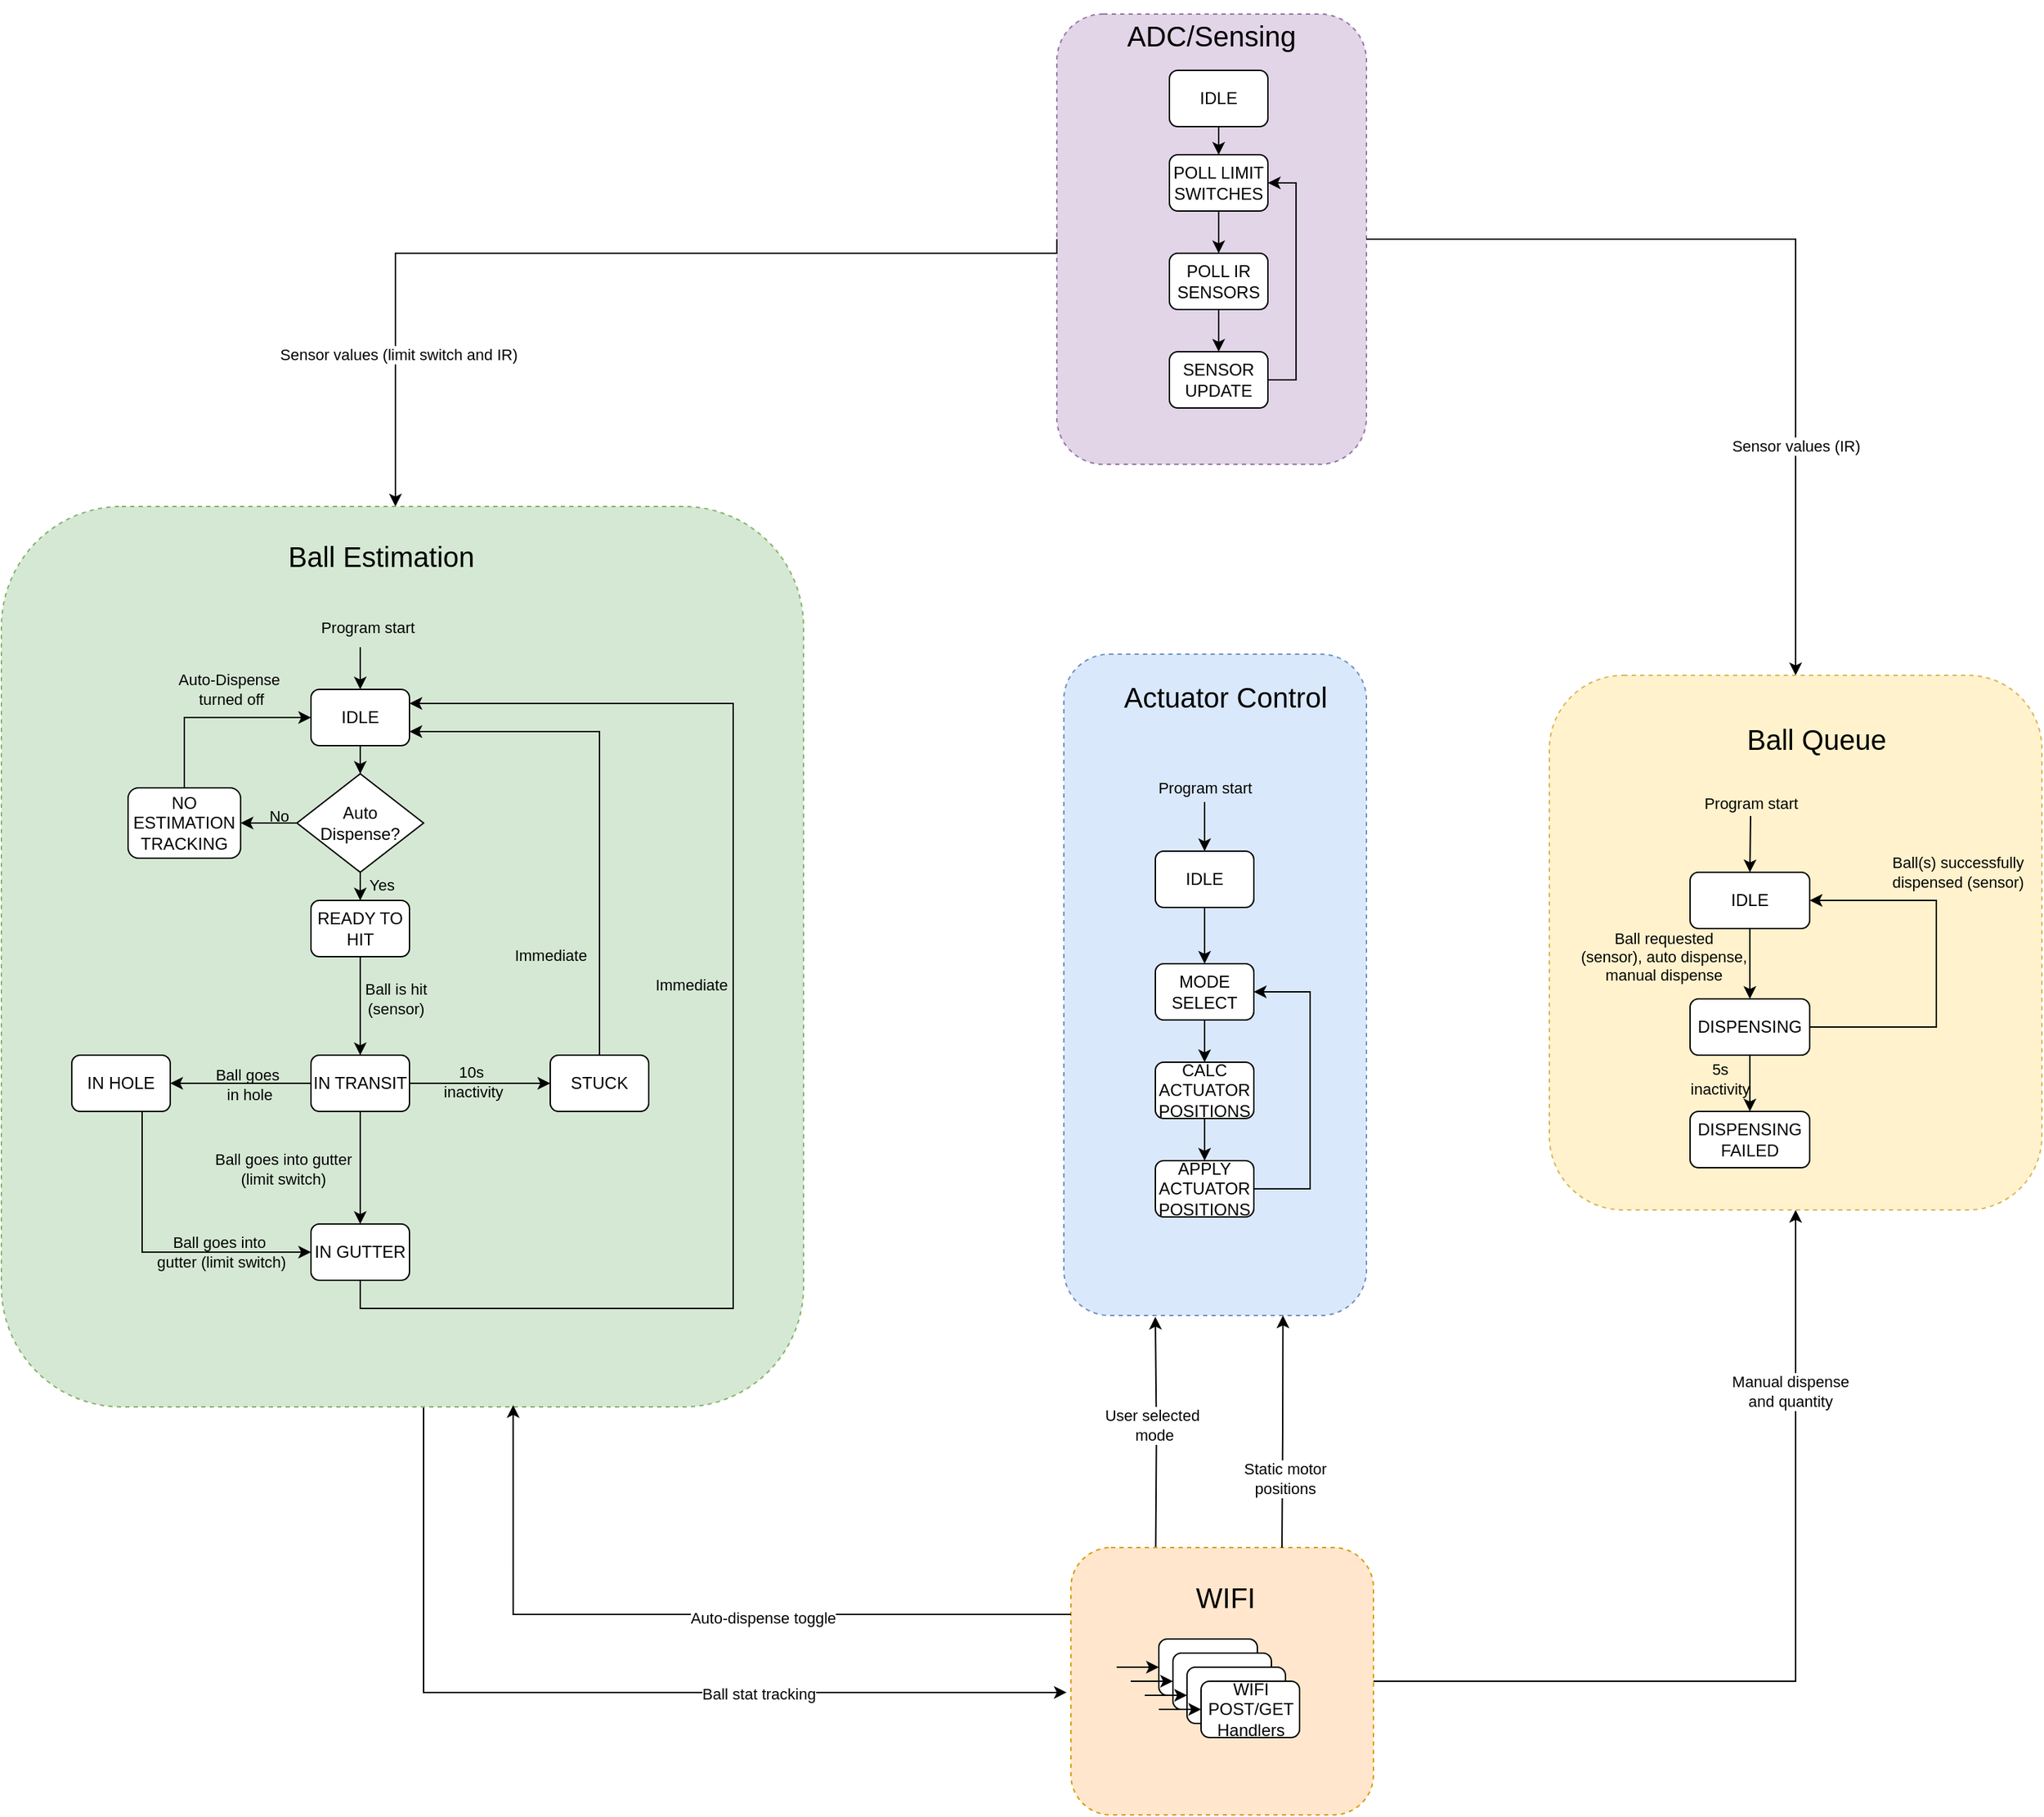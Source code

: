 <mxfile version="24.8.3">
  <diagram name="Page-1" id="zExhag9UgMzSdzWPCm1d">
    <mxGraphModel dx="844" dy="462" grid="1" gridSize="10" guides="0" tooltips="1" connect="1" arrows="1" fold="1" page="1" pageScale="1" pageWidth="2000" pageHeight="2000" math="0" shadow="0">
      <root>
        <mxCell id="0" />
        <mxCell id="1" parent="0" />
        <mxCell id="xGdZIKILuJkKEd5dnqQw-100" style="edgeStyle=orthogonalEdgeStyle;rounded=0;orthogonalLoop=1;jettySize=auto;html=1;entryX=0.522;entryY=1.002;entryDx=0;entryDy=0;entryPerimeter=0;" parent="1" edge="1">
          <mxGeometry relative="1" as="geometry">
            <mxPoint x="1110.27" y="1280" as="sourcePoint" />
            <mxPoint x="1110" y="1115.94" as="targetPoint" />
          </mxGeometry>
        </mxCell>
        <mxCell id="xGdZIKILuJkKEd5dnqQw-105" value="User selected&amp;nbsp;&lt;div&gt;mode&lt;/div&gt;" style="edgeLabel;html=1;align=center;verticalAlign=middle;resizable=0;points=[];" parent="xGdZIKILuJkKEd5dnqQw-100" vertex="1" connectable="0">
          <mxGeometry x="0.065" y="2" relative="1" as="geometry">
            <mxPoint as="offset" />
          </mxGeometry>
        </mxCell>
        <mxCell id="xGdZIKILuJkKEd5dnqQw-101" value="" style="group" parent="1" vertex="1" connectable="0">
          <mxGeometry x="1050" y="1280" width="215" height="190" as="geometry" />
        </mxCell>
        <mxCell id="xGdZIKILuJkKEd5dnqQw-87" value="" style="rounded=1;whiteSpace=wrap;html=1;dashed=1;arcSize=15;fillColor=#ffe6cc;strokeColor=#d79b00;" parent="xGdZIKILuJkKEd5dnqQw-101" vertex="1">
          <mxGeometry width="215" height="190" as="geometry" />
        </mxCell>
        <mxCell id="xGdZIKILuJkKEd5dnqQw-75" value="" style="rounded=1;whiteSpace=wrap;html=1;" parent="xGdZIKILuJkKEd5dnqQw-101" vertex="1">
          <mxGeometry x="62.5" y="65" width="70" height="40" as="geometry" />
        </mxCell>
        <mxCell id="xGdZIKILuJkKEd5dnqQw-84" value="" style="rounded=1;whiteSpace=wrap;html=1;" parent="xGdZIKILuJkKEd5dnqQw-101" vertex="1">
          <mxGeometry x="72.5" y="75" width="70" height="40" as="geometry" />
        </mxCell>
        <mxCell id="xGdZIKILuJkKEd5dnqQw-85" value="" style="rounded=1;whiteSpace=wrap;html=1;" parent="xGdZIKILuJkKEd5dnqQw-101" vertex="1">
          <mxGeometry x="82.5" y="85" width="70" height="40" as="geometry" />
        </mxCell>
        <mxCell id="xGdZIKILuJkKEd5dnqQw-86" value="WIFI POST/GET Handlers" style="rounded=1;whiteSpace=wrap;html=1;" parent="xGdZIKILuJkKEd5dnqQw-101" vertex="1">
          <mxGeometry x="92.5" y="95" width="70" height="40" as="geometry" />
        </mxCell>
        <mxCell id="xGdZIKILuJkKEd5dnqQw-88" value="" style="endArrow=classic;html=1;rounded=0;" parent="xGdZIKILuJkKEd5dnqQw-101" edge="1">
          <mxGeometry width="50" height="50" relative="1" as="geometry">
            <mxPoint x="32.5" y="85" as="sourcePoint" />
            <mxPoint x="62.5" y="85" as="targetPoint" />
          </mxGeometry>
        </mxCell>
        <mxCell id="xGdZIKILuJkKEd5dnqQw-89" value="" style="endArrow=classic;html=1;rounded=0;" parent="xGdZIKILuJkKEd5dnqQw-101" edge="1">
          <mxGeometry width="50" height="50" relative="1" as="geometry">
            <mxPoint x="42.5" y="95" as="sourcePoint" />
            <mxPoint x="72.5" y="95" as="targetPoint" />
          </mxGeometry>
        </mxCell>
        <mxCell id="xGdZIKILuJkKEd5dnqQw-90" value="" style="endArrow=classic;html=1;rounded=0;" parent="xGdZIKILuJkKEd5dnqQw-101" edge="1">
          <mxGeometry width="50" height="50" relative="1" as="geometry">
            <mxPoint x="52.5" y="105" as="sourcePoint" />
            <mxPoint x="82.5" y="105" as="targetPoint" />
          </mxGeometry>
        </mxCell>
        <mxCell id="xGdZIKILuJkKEd5dnqQw-91" value="" style="endArrow=classic;html=1;rounded=0;" parent="xGdZIKILuJkKEd5dnqQw-101" edge="1">
          <mxGeometry width="50" height="50" relative="1" as="geometry">
            <mxPoint x="62.5" y="115" as="sourcePoint" />
            <mxPoint x="92.5" y="115" as="targetPoint" />
          </mxGeometry>
        </mxCell>
        <mxCell id="xGdZIKILuJkKEd5dnqQw-96" value="&lt;span style=&quot;font-size: 20px;&quot;&gt;WIFI&lt;/span&gt;" style="text;html=1;align=center;verticalAlign=middle;whiteSpace=wrap;rounded=0;" parent="xGdZIKILuJkKEd5dnqQw-101" vertex="1">
          <mxGeometry x="30" y="20" width="160" height="30" as="geometry" />
        </mxCell>
        <mxCell id="xGdZIKILuJkKEd5dnqQw-102" value="" style="group" parent="1" vertex="1" connectable="0">
          <mxGeometry x="1045" y="645" width="215" height="470" as="geometry" />
        </mxCell>
        <mxCell id="xGdZIKILuJkKEd5dnqQw-69" value="" style="rounded=1;whiteSpace=wrap;html=1;dashed=1;arcSize=15;fillColor=#dae8fc;strokeColor=#6c8ebf;" parent="xGdZIKILuJkKEd5dnqQw-102" vertex="1">
          <mxGeometry width="215" height="470" as="geometry" />
        </mxCell>
        <mxCell id="xGdZIKILuJkKEd5dnqQw-47" style="edgeStyle=orthogonalEdgeStyle;rounded=0;orthogonalLoop=1;jettySize=auto;html=1;entryX=0.5;entryY=0;entryDx=0;entryDy=0;" parent="xGdZIKILuJkKEd5dnqQw-102" source="xGdZIKILuJkKEd5dnqQw-41" target="xGdZIKILuJkKEd5dnqQw-42" edge="1">
          <mxGeometry relative="1" as="geometry" />
        </mxCell>
        <mxCell id="xGdZIKILuJkKEd5dnqQw-41" value="IDLE" style="rounded=1;whiteSpace=wrap;html=1;" parent="xGdZIKILuJkKEd5dnqQw-102" vertex="1">
          <mxGeometry x="65" y="140" width="70" height="40" as="geometry" />
        </mxCell>
        <mxCell id="xGdZIKILuJkKEd5dnqQw-49" style="edgeStyle=orthogonalEdgeStyle;rounded=0;orthogonalLoop=1;jettySize=auto;html=1;entryX=0.5;entryY=0;entryDx=0;entryDy=0;" parent="xGdZIKILuJkKEd5dnqQw-102" source="xGdZIKILuJkKEd5dnqQw-42" target="xGdZIKILuJkKEd5dnqQw-43" edge="1">
          <mxGeometry relative="1" as="geometry" />
        </mxCell>
        <mxCell id="xGdZIKILuJkKEd5dnqQw-42" value="MODE SELECT" style="rounded=1;whiteSpace=wrap;html=1;" parent="xGdZIKILuJkKEd5dnqQw-102" vertex="1">
          <mxGeometry x="65" y="220" width="70" height="40" as="geometry" />
        </mxCell>
        <mxCell id="xGdZIKILuJkKEd5dnqQw-50" style="edgeStyle=orthogonalEdgeStyle;rounded=0;orthogonalLoop=1;jettySize=auto;html=1;entryX=0.5;entryY=0;entryDx=0;entryDy=0;" parent="xGdZIKILuJkKEd5dnqQw-102" source="xGdZIKILuJkKEd5dnqQw-43" target="xGdZIKILuJkKEd5dnqQw-44" edge="1">
          <mxGeometry relative="1" as="geometry" />
        </mxCell>
        <mxCell id="xGdZIKILuJkKEd5dnqQw-43" value="CALC ACTUATOR POSITIONS" style="rounded=1;whiteSpace=wrap;html=1;" parent="xGdZIKILuJkKEd5dnqQw-102" vertex="1">
          <mxGeometry x="65" y="290" width="70" height="40" as="geometry" />
        </mxCell>
        <mxCell id="xGdZIKILuJkKEd5dnqQw-51" style="edgeStyle=orthogonalEdgeStyle;rounded=0;orthogonalLoop=1;jettySize=auto;html=1;entryX=1;entryY=0.5;entryDx=0;entryDy=0;" parent="xGdZIKILuJkKEd5dnqQw-102" source="xGdZIKILuJkKEd5dnqQw-44" target="xGdZIKILuJkKEd5dnqQw-42" edge="1">
          <mxGeometry relative="1" as="geometry">
            <Array as="points">
              <mxPoint x="175" y="380" />
              <mxPoint x="175" y="240" />
            </Array>
          </mxGeometry>
        </mxCell>
        <mxCell id="xGdZIKILuJkKEd5dnqQw-44" value="APPLY ACTUATOR POSITIONS" style="rounded=1;whiteSpace=wrap;html=1;" parent="xGdZIKILuJkKEd5dnqQw-102" vertex="1">
          <mxGeometry x="65" y="360" width="70" height="40" as="geometry" />
        </mxCell>
        <mxCell id="xGdZIKILuJkKEd5dnqQw-45" value="" style="endArrow=classic;html=1;rounded=0;entryX=0.5;entryY=0;entryDx=0;entryDy=0;" parent="xGdZIKILuJkKEd5dnqQw-102" target="xGdZIKILuJkKEd5dnqQw-41" edge="1">
          <mxGeometry width="50" height="50" relative="1" as="geometry">
            <mxPoint x="100" y="105" as="sourcePoint" />
            <mxPoint x="99.68" y="140" as="targetPoint" />
          </mxGeometry>
        </mxCell>
        <mxCell id="xGdZIKILuJkKEd5dnqQw-46" value="&lt;font style=&quot;font-size: 11px;&quot;&gt;Program start&lt;/font&gt;" style="edgeLabel;html=1;align=center;verticalAlign=middle;resizable=0;points=[];labelBackgroundColor=none;" parent="xGdZIKILuJkKEd5dnqQw-45" vertex="1" connectable="0">
          <mxGeometry x="-0.024" relative="1" as="geometry">
            <mxPoint y="-27" as="offset" />
          </mxGeometry>
        </mxCell>
        <mxCell id="xGdZIKILuJkKEd5dnqQw-94" value="&lt;font style=&quot;font-size: 20px;&quot;&gt;Actuator Control&lt;/font&gt;&lt;span style=&quot;color: rgba(0, 0, 0, 0); font-family: monospace; font-size: 0px; text-align: start; text-wrap: nowrap;&quot;&gt;%3CmxGraphModel%3E%3Croot%3E%3CmxCell%20id%3D%220%22%2F%3E%3CmxCell%20id%3D%221%22%20parent%3D%220%22%2F%3E%3CmxCell%20id%3D%222%22%20value%3D%22%26lt%3Bfont%20style%3D%26quot%3Bfont-size%3A%2020px%3B%26quot%3B%26gt%3BBall%20Estimation%26lt%3B%2Ffont%26gt%3B%22%20style%3D%22text%3Bhtml%3D1%3Balign%3Dcenter%3BverticalAlign%3Dmiddle%3BwhiteSpace%3Dwrap%3Brounded%3D0%3B%22%20vertex%3D%221%22%20parent%3D%221%22%3E%3CmxGeometry%20x%3D%22440%22%20y%3D%22470%22%20width%3D%22160%22%20height%3D%2230%22%20as%3D%22geometry%22%2F%3E%3C%2FmxCell%3E%3C%2Froot%3E%3C%2FmxGraphModel%3E&lt;/span&gt;" style="text;html=1;align=center;verticalAlign=middle;whiteSpace=wrap;rounded=0;" parent="xGdZIKILuJkKEd5dnqQw-102" vertex="1">
          <mxGeometry x="35" y="15" width="160" height="30" as="geometry" />
        </mxCell>
        <mxCell id="xGdZIKILuJkKEd5dnqQw-106" style="edgeStyle=orthogonalEdgeStyle;rounded=0;orthogonalLoop=1;jettySize=auto;html=1;exitX=0.75;exitY=0;exitDx=0;exitDy=0;entryX=0.65;entryY=1;entryDx=0;entryDy=0;entryPerimeter=0;" parent="1" edge="1">
          <mxGeometry relative="1" as="geometry">
            <mxPoint x="1200" y="1280" as="sourcePoint" />
            <mxPoint x="1200.7" y="1115" as="targetPoint" />
          </mxGeometry>
        </mxCell>
        <mxCell id="xGdZIKILuJkKEd5dnqQw-108" value="Static motor&lt;div&gt;positions&lt;/div&gt;" style="edgeLabel;html=1;align=center;verticalAlign=middle;resizable=0;points=[];" parent="xGdZIKILuJkKEd5dnqQw-106" vertex="1" connectable="0">
          <mxGeometry x="-0.403" y="-1" relative="1" as="geometry">
            <mxPoint as="offset" />
          </mxGeometry>
        </mxCell>
        <mxCell id="xGdZIKILuJkKEd5dnqQw-111" style="edgeStyle=orthogonalEdgeStyle;rounded=0;orthogonalLoop=1;jettySize=auto;html=1;entryX=-0.014;entryY=0.542;entryDx=0;entryDy=0;entryPerimeter=0;" parent="1" source="xGdZIKILuJkKEd5dnqQw-68" target="xGdZIKILuJkKEd5dnqQw-87" edge="1">
          <mxGeometry relative="1" as="geometry">
            <Array as="points">
              <mxPoint x="590" y="1383" />
            </Array>
          </mxGeometry>
        </mxCell>
        <mxCell id="xGdZIKILuJkKEd5dnqQw-113" value="&lt;div&gt;Ball stat tracking&lt;/div&gt;" style="edgeLabel;html=1;align=center;verticalAlign=middle;resizable=0;points=[];" parent="xGdZIKILuJkKEd5dnqQw-111" vertex="1" connectable="0">
          <mxGeometry x="0.337" y="-1" relative="1" as="geometry">
            <mxPoint as="offset" />
          </mxGeometry>
        </mxCell>
        <mxCell id="xGdZIKILuJkKEd5dnqQw-136" value="" style="group" parent="1" vertex="1" connectable="0">
          <mxGeometry x="1040" y="180" width="220" height="360" as="geometry" />
        </mxCell>
        <mxCell id="xGdZIKILuJkKEd5dnqQw-117" value="" style="rounded=1;whiteSpace=wrap;html=1;dashed=1;arcSize=15;container=0;fillColor=#e1d5e7;strokeColor=#9673a6;" parent="xGdZIKILuJkKEd5dnqQw-136" vertex="1">
          <mxGeometry y="10" width="220" height="320" as="geometry" />
        </mxCell>
        <mxCell id="xGdZIKILuJkKEd5dnqQw-131" style="edgeStyle=orthogonalEdgeStyle;rounded=0;orthogonalLoop=1;jettySize=auto;html=1;entryX=0.5;entryY=0;entryDx=0;entryDy=0;" parent="xGdZIKILuJkKEd5dnqQw-136" source="xGdZIKILuJkKEd5dnqQw-121" target="xGdZIKILuJkKEd5dnqQw-127" edge="1">
          <mxGeometry relative="1" as="geometry" />
        </mxCell>
        <mxCell id="xGdZIKILuJkKEd5dnqQw-121" value="IDLE" style="rounded=1;whiteSpace=wrap;html=1;container=0;" parent="xGdZIKILuJkKEd5dnqQw-136" vertex="1">
          <mxGeometry x="80" y="50" width="70" height="40" as="geometry" />
        </mxCell>
        <mxCell id="xGdZIKILuJkKEd5dnqQw-126" value="&lt;span style=&quot;font-size: 20px;&quot;&gt;ADC/Sensing&lt;/span&gt;" style="text;html=1;align=center;verticalAlign=middle;whiteSpace=wrap;rounded=0;movable=1;resizable=1;rotatable=1;deletable=1;editable=1;locked=0;connectable=1;" parent="xGdZIKILuJkKEd5dnqQw-136" vertex="1">
          <mxGeometry x="30" y="10" width="160" height="30" as="geometry" />
        </mxCell>
        <mxCell id="xGdZIKILuJkKEd5dnqQw-132" style="edgeStyle=orthogonalEdgeStyle;rounded=0;orthogonalLoop=1;jettySize=auto;html=1;entryX=0.5;entryY=0;entryDx=0;entryDy=0;" parent="xGdZIKILuJkKEd5dnqQw-136" source="xGdZIKILuJkKEd5dnqQw-127" target="xGdZIKILuJkKEd5dnqQw-128" edge="1">
          <mxGeometry relative="1" as="geometry" />
        </mxCell>
        <mxCell id="xGdZIKILuJkKEd5dnqQw-127" value="POLL LIMIT SWITCHES" style="rounded=1;whiteSpace=wrap;html=1;container=0;" parent="xGdZIKILuJkKEd5dnqQw-136" vertex="1">
          <mxGeometry x="80" y="110" width="70" height="40" as="geometry" />
        </mxCell>
        <mxCell id="7dqLWdMg0Vn3IMF8A-mX-4" style="edgeStyle=orthogonalEdgeStyle;rounded=0;orthogonalLoop=1;jettySize=auto;html=1;entryX=0.5;entryY=0;entryDx=0;entryDy=0;" edge="1" parent="xGdZIKILuJkKEd5dnqQw-136" source="xGdZIKILuJkKEd5dnqQw-128" target="xGdZIKILuJkKEd5dnqQw-130">
          <mxGeometry relative="1" as="geometry" />
        </mxCell>
        <mxCell id="xGdZIKILuJkKEd5dnqQw-128" value="POLL IR SENSORS" style="rounded=1;whiteSpace=wrap;html=1;container=0;" parent="xGdZIKILuJkKEd5dnqQw-136" vertex="1">
          <mxGeometry x="80" y="180" width="70" height="40" as="geometry" />
        </mxCell>
        <mxCell id="xGdZIKILuJkKEd5dnqQw-135" style="edgeStyle=orthogonalEdgeStyle;rounded=0;orthogonalLoop=1;jettySize=auto;html=1;entryX=1;entryY=0.5;entryDx=0;entryDy=0;" parent="xGdZIKILuJkKEd5dnqQw-136" source="xGdZIKILuJkKEd5dnqQw-130" target="xGdZIKILuJkKEd5dnqQw-127" edge="1">
          <mxGeometry relative="1" as="geometry">
            <Array as="points">
              <mxPoint x="170" y="270" />
              <mxPoint x="170" y="130" />
            </Array>
          </mxGeometry>
        </mxCell>
        <mxCell id="xGdZIKILuJkKEd5dnqQw-130" value="SENSOR UPDATE" style="rounded=1;whiteSpace=wrap;html=1;container=0;" parent="xGdZIKILuJkKEd5dnqQw-136" vertex="1">
          <mxGeometry x="80" y="250" width="70" height="40" as="geometry" />
        </mxCell>
        <mxCell id="xGdZIKILuJkKEd5dnqQw-137" style="edgeStyle=orthogonalEdgeStyle;rounded=0;orthogonalLoop=1;jettySize=auto;html=1;entryX=0.474;entryY=0;entryDx=0;entryDy=0;entryPerimeter=0;exitX=0;exitY=0.5;exitDx=0;exitDy=0;" parent="1" source="xGdZIKILuJkKEd5dnqQw-117" edge="1">
          <mxGeometry relative="1" as="geometry">
            <mxPoint x="1049.82" y="260.048" as="sourcePoint" />
            <mxPoint x="570.0" y="540" as="targetPoint" />
            <Array as="points">
              <mxPoint x="570" y="360" />
            </Array>
          </mxGeometry>
        </mxCell>
        <mxCell id="xGdZIKILuJkKEd5dnqQw-139" value="Sensor values (limit switch and IR)" style="edgeLabel;html=1;align=center;verticalAlign=middle;resizable=0;points=[];" parent="xGdZIKILuJkKEd5dnqQw-137" vertex="1" connectable="0">
          <mxGeometry x="0.671" y="2" relative="1" as="geometry">
            <mxPoint as="offset" />
          </mxGeometry>
        </mxCell>
        <mxCell id="xGdZIKILuJkKEd5dnqQw-138" style="edgeStyle=orthogonalEdgeStyle;rounded=0;orthogonalLoop=1;jettySize=auto;html=1;entryX=0.5;entryY=0;entryDx=0;entryDy=0;" parent="1" source="xGdZIKILuJkKEd5dnqQw-117" target="xGdZIKILuJkKEd5dnqQw-72" edge="1">
          <mxGeometry relative="1" as="geometry" />
        </mxCell>
        <mxCell id="xGdZIKILuJkKEd5dnqQw-140" value="Sensor values (IR)" style="edgeLabel;html=1;align=center;verticalAlign=middle;resizable=0;points=[];" parent="xGdZIKILuJkKEd5dnqQw-138" vertex="1" connectable="0">
          <mxGeometry x="0.469" relative="1" as="geometry">
            <mxPoint as="offset" />
          </mxGeometry>
        </mxCell>
        <mxCell id="xGdZIKILuJkKEd5dnqQw-68" value="" style="rounded=1;whiteSpace=wrap;html=1;dashed=1;arcSize=15;fillColor=#d5e8d4;strokeColor=#82b366;" parent="1" vertex="1">
          <mxGeometry x="290" y="540" width="570" height="640" as="geometry" />
        </mxCell>
        <mxCell id="LZ_-rn55MK_8iZjOX5Du-5" value="" style="edgeStyle=orthogonalEdgeStyle;rounded=0;orthogonalLoop=1;jettySize=auto;html=1;" parent="1" source="xGdZIKILuJkKEd5dnqQw-1" target="LZ_-rn55MK_8iZjOX5Du-4" edge="1">
          <mxGeometry relative="1" as="geometry" />
        </mxCell>
        <mxCell id="xGdZIKILuJkKEd5dnqQw-1" value="IDLE" style="rounded=1;whiteSpace=wrap;html=1;" parent="1" vertex="1">
          <mxGeometry x="510" y="670" width="70" height="40" as="geometry" />
        </mxCell>
        <mxCell id="xGdZIKILuJkKEd5dnqQw-11" style="edgeStyle=orthogonalEdgeStyle;rounded=0;orthogonalLoop=1;jettySize=auto;html=1;entryX=0.5;entryY=0;entryDx=0;entryDy=0;" parent="1" source="xGdZIKILuJkKEd5dnqQw-3" target="xGdZIKILuJkKEd5dnqQw-4" edge="1">
          <mxGeometry relative="1" as="geometry" />
        </mxCell>
        <mxCell id="xGdZIKILuJkKEd5dnqQw-27" value="Ball is hit&lt;div&gt;(sensor)&lt;/div&gt;" style="edgeLabel;html=1;align=center;verticalAlign=middle;resizable=0;points=[];labelBackgroundColor=none;" parent="xGdZIKILuJkKEd5dnqQw-11" vertex="1" connectable="0">
          <mxGeometry x="-0.279" y="2" relative="1" as="geometry">
            <mxPoint x="23" y="5" as="offset" />
          </mxGeometry>
        </mxCell>
        <mxCell id="xGdZIKILuJkKEd5dnqQw-3" value="READY TO HIT" style="rounded=1;whiteSpace=wrap;html=1;" parent="1" vertex="1">
          <mxGeometry x="510" y="820" width="70" height="40" as="geometry" />
        </mxCell>
        <mxCell id="xGdZIKILuJkKEd5dnqQw-12" style="edgeStyle=orthogonalEdgeStyle;rounded=0;orthogonalLoop=1;jettySize=auto;html=1;entryX=1;entryY=0.5;entryDx=0;entryDy=0;" parent="1" source="xGdZIKILuJkKEd5dnqQw-4" target="xGdZIKILuJkKEd5dnqQw-7" edge="1">
          <mxGeometry relative="1" as="geometry" />
        </mxCell>
        <mxCell id="xGdZIKILuJkKEd5dnqQw-28" value="Ball goes&amp;nbsp;&lt;div&gt;in hole&lt;/div&gt;" style="edgeLabel;html=1;align=center;verticalAlign=middle;resizable=0;points=[];labelBackgroundColor=none;" parent="xGdZIKILuJkKEd5dnqQw-12" vertex="1" connectable="0">
          <mxGeometry x="-0.115" y="1" relative="1" as="geometry">
            <mxPoint as="offset" />
          </mxGeometry>
        </mxCell>
        <mxCell id="xGdZIKILuJkKEd5dnqQw-15" style="edgeStyle=orthogonalEdgeStyle;rounded=0;orthogonalLoop=1;jettySize=auto;html=1;entryX=0;entryY=0.5;entryDx=0;entryDy=0;exitX=1;exitY=0.5;exitDx=0;exitDy=0;" parent="1" source="xGdZIKILuJkKEd5dnqQw-4" target="xGdZIKILuJkKEd5dnqQw-8" edge="1">
          <mxGeometry relative="1" as="geometry">
            <mxPoint x="540" y="1020" as="targetPoint" />
            <Array as="points">
              <mxPoint x="610" y="950" />
              <mxPoint x="610" y="950" />
            </Array>
          </mxGeometry>
        </mxCell>
        <mxCell id="xGdZIKILuJkKEd5dnqQw-31" value="10s&amp;nbsp;&lt;div&gt;inactivity&lt;/div&gt;" style="edgeLabel;html=1;align=center;verticalAlign=middle;resizable=0;points=[];labelBackgroundColor=none;" parent="xGdZIKILuJkKEd5dnqQw-15" vertex="1" connectable="0">
          <mxGeometry x="-0.112" y="1" relative="1" as="geometry">
            <mxPoint as="offset" />
          </mxGeometry>
        </mxCell>
        <mxCell id="xGdZIKILuJkKEd5dnqQw-16" style="edgeStyle=orthogonalEdgeStyle;rounded=0;orthogonalLoop=1;jettySize=auto;html=1;entryX=0.5;entryY=0;entryDx=0;entryDy=0;" parent="1" source="xGdZIKILuJkKEd5dnqQw-4" target="xGdZIKILuJkKEd5dnqQw-5" edge="1">
          <mxGeometry relative="1" as="geometry" />
        </mxCell>
        <mxCell id="xGdZIKILuJkKEd5dnqQw-32" value="Ball goes into gutter&lt;div&gt;(limit switch)&lt;/div&gt;" style="edgeLabel;html=1;align=center;verticalAlign=middle;resizable=0;points=[];labelBackgroundColor=none;" parent="xGdZIKILuJkKEd5dnqQw-16" vertex="1" connectable="0">
          <mxGeometry x="-0.217" relative="1" as="geometry">
            <mxPoint x="-55" y="9" as="offset" />
          </mxGeometry>
        </mxCell>
        <mxCell id="xGdZIKILuJkKEd5dnqQw-4" value="IN TRANSIT" style="rounded=1;whiteSpace=wrap;html=1;" parent="1" vertex="1">
          <mxGeometry x="510" y="930" width="70" height="40" as="geometry" />
        </mxCell>
        <mxCell id="xGdZIKILuJkKEd5dnqQw-22" style="edgeStyle=orthogonalEdgeStyle;rounded=0;orthogonalLoop=1;jettySize=auto;html=1;entryX=1;entryY=0.25;entryDx=0;entryDy=0;" parent="1" source="xGdZIKILuJkKEd5dnqQw-5" target="xGdZIKILuJkKEd5dnqQw-1" edge="1">
          <mxGeometry relative="1" as="geometry">
            <Array as="points">
              <mxPoint x="545" y="1110" />
              <mxPoint x="810" y="1110" />
              <mxPoint x="810" y="680" />
            </Array>
            <mxPoint x="580" y="830" as="targetPoint" />
          </mxGeometry>
        </mxCell>
        <mxCell id="xGdZIKILuJkKEd5dnqQw-39" value="Immediate" style="edgeLabel;html=1;align=center;verticalAlign=middle;resizable=0;points=[];labelBackgroundColor=none;" parent="xGdZIKILuJkKEd5dnqQw-22" vertex="1" connectable="0">
          <mxGeometry x="0.072" relative="1" as="geometry">
            <mxPoint x="-30" y="-9" as="offset" />
          </mxGeometry>
        </mxCell>
        <mxCell id="xGdZIKILuJkKEd5dnqQw-5" value="IN GUTTER" style="rounded=1;whiteSpace=wrap;html=1;" parent="1" vertex="1">
          <mxGeometry x="510" y="1050" width="70" height="40" as="geometry" />
        </mxCell>
        <mxCell id="xGdZIKILuJkKEd5dnqQw-17" style="edgeStyle=orthogonalEdgeStyle;rounded=0;orthogonalLoop=1;jettySize=auto;html=1;entryX=0;entryY=0.5;entryDx=0;entryDy=0;exitX=0.5;exitY=1;exitDx=0;exitDy=0;" parent="1" source="xGdZIKILuJkKEd5dnqQw-7" target="xGdZIKILuJkKEd5dnqQw-5" edge="1">
          <mxGeometry relative="1" as="geometry">
            <Array as="points">
              <mxPoint x="390" y="970" />
              <mxPoint x="390" y="1070" />
            </Array>
          </mxGeometry>
        </mxCell>
        <mxCell id="xGdZIKILuJkKEd5dnqQw-33" value="Ball goes into&amp;nbsp;&lt;div&gt;gutter (limit switch)&lt;/div&gt;" style="edgeLabel;html=1;align=center;verticalAlign=middle;resizable=0;points=[];labelBackgroundColor=none;" parent="xGdZIKILuJkKEd5dnqQw-17" vertex="1" connectable="0">
          <mxGeometry x="0.454" relative="1" as="geometry">
            <mxPoint as="offset" />
          </mxGeometry>
        </mxCell>
        <mxCell id="xGdZIKILuJkKEd5dnqQw-7" value="IN HOLE" style="rounded=1;whiteSpace=wrap;html=1;" parent="1" vertex="1">
          <mxGeometry x="340" y="930" width="70" height="40" as="geometry" />
        </mxCell>
        <mxCell id="LZ_-rn55MK_8iZjOX5Du-2" style="edgeStyle=orthogonalEdgeStyle;rounded=0;orthogonalLoop=1;jettySize=auto;html=1;exitX=0.5;exitY=0;exitDx=0;exitDy=0;entryX=1;entryY=0.75;entryDx=0;entryDy=0;" parent="1" source="xGdZIKILuJkKEd5dnqQw-8" target="xGdZIKILuJkKEd5dnqQw-1" edge="1">
          <mxGeometry relative="1" as="geometry" />
        </mxCell>
        <mxCell id="LZ_-rn55MK_8iZjOX5Du-3" value="Immediate" style="edgeLabel;html=1;align=center;verticalAlign=middle;resizable=0;points=[];labelBackgroundColor=none;" parent="LZ_-rn55MK_8iZjOX5Du-2" vertex="1" connectable="0">
          <mxGeometry x="-0.608" relative="1" as="geometry">
            <mxPoint x="-35" as="offset" />
          </mxGeometry>
        </mxCell>
        <mxCell id="xGdZIKILuJkKEd5dnqQw-8" value="STUCK" style="rounded=1;whiteSpace=wrap;html=1;" parent="1" vertex="1">
          <mxGeometry x="680" y="930" width="70" height="40" as="geometry" />
        </mxCell>
        <mxCell id="xGdZIKILuJkKEd5dnqQw-24" value="" style="endArrow=classic;html=1;rounded=0;entryX=0.5;entryY=0;entryDx=0;entryDy=0;" parent="1" target="xGdZIKILuJkKEd5dnqQw-1" edge="1">
          <mxGeometry width="50" height="50" relative="1" as="geometry">
            <mxPoint x="545" y="640" as="sourcePoint" />
            <mxPoint x="620" y="610" as="targetPoint" />
          </mxGeometry>
        </mxCell>
        <mxCell id="xGdZIKILuJkKEd5dnqQw-25" value="&lt;font style=&quot;font-size: 11px;&quot;&gt;Program start&lt;/font&gt;" style="edgeLabel;html=1;align=center;verticalAlign=middle;resizable=0;points=[];fillOpacity=100;labelBackgroundColor=none;" parent="xGdZIKILuJkKEd5dnqQw-24" vertex="1" connectable="0">
          <mxGeometry x="-0.024" relative="1" as="geometry">
            <mxPoint x="5" y="-29" as="offset" />
          </mxGeometry>
        </mxCell>
        <mxCell id="xGdZIKILuJkKEd5dnqQw-93" value="&lt;font style=&quot;font-size: 20px;&quot;&gt;Ball Estimation&lt;/font&gt;" style="text;html=1;align=center;verticalAlign=middle;whiteSpace=wrap;rounded=0;" parent="1" vertex="1">
          <mxGeometry x="480" y="560" width="160" height="30" as="geometry" />
        </mxCell>
        <mxCell id="xGdZIKILuJkKEd5dnqQw-72" value="" style="rounded=1;whiteSpace=wrap;html=1;dashed=1;arcSize=15;fillColor=#fff2cc;strokeColor=#d6b656;" parent="1" vertex="1">
          <mxGeometry x="1390" y="660" width="350" height="380" as="geometry" />
        </mxCell>
        <mxCell id="xGdZIKILuJkKEd5dnqQw-60" style="edgeStyle=orthogonalEdgeStyle;rounded=0;orthogonalLoop=1;jettySize=auto;html=1;entryX=0.5;entryY=0;entryDx=0;entryDy=0;" parent="1" source="xGdZIKILuJkKEd5dnqQw-52" target="xGdZIKILuJkKEd5dnqQw-53" edge="1">
          <mxGeometry relative="1" as="geometry" />
        </mxCell>
        <mxCell id="xGdZIKILuJkKEd5dnqQw-61" value="Ball requested&lt;div&gt;&lt;span style=&quot;background-color: initial;&quot;&gt;(sensor), auto dispense,&lt;/span&gt;&lt;/div&gt;&lt;div&gt;&lt;span style=&quot;background-color: initial;&quot;&gt;manual dispense&lt;/span&gt;&lt;/div&gt;" style="edgeLabel;html=1;align=center;verticalAlign=middle;resizable=0;points=[];labelBackgroundColor=none;" parent="xGdZIKILuJkKEd5dnqQw-60" vertex="1" connectable="0">
          <mxGeometry x="-0.228" y="-2" relative="1" as="geometry">
            <mxPoint x="-60" as="offset" />
          </mxGeometry>
        </mxCell>
        <mxCell id="xGdZIKILuJkKEd5dnqQw-52" value="IDLE" style="rounded=1;whiteSpace=wrap;html=1;" parent="1" vertex="1">
          <mxGeometry x="1490" y="800" width="85" height="40" as="geometry" />
        </mxCell>
        <mxCell id="xGdZIKILuJkKEd5dnqQw-58" style="edgeStyle=orthogonalEdgeStyle;rounded=0;orthogonalLoop=1;jettySize=auto;html=1;entryX=1;entryY=0.5;entryDx=0;entryDy=0;" parent="1" source="xGdZIKILuJkKEd5dnqQw-53" target="xGdZIKILuJkKEd5dnqQw-52" edge="1">
          <mxGeometry relative="1" as="geometry">
            <Array as="points">
              <mxPoint x="1665" y="910" />
              <mxPoint x="1665" y="820" />
            </Array>
          </mxGeometry>
        </mxCell>
        <mxCell id="xGdZIKILuJkKEd5dnqQw-62" value="Ball(s) successfully&lt;div&gt;dispensed (sensor)&lt;/div&gt;" style="edgeLabel;html=1;align=center;verticalAlign=middle;resizable=0;points=[];labelBackgroundColor=none;" parent="xGdZIKILuJkKEd5dnqQw-58" vertex="1" connectable="0">
          <mxGeometry x="0.001" y="-3" relative="1" as="geometry">
            <mxPoint x="12" y="-65" as="offset" />
          </mxGeometry>
        </mxCell>
        <mxCell id="xGdZIKILuJkKEd5dnqQw-59" style="edgeStyle=orthogonalEdgeStyle;rounded=0;orthogonalLoop=1;jettySize=auto;html=1;entryX=0.5;entryY=0;entryDx=0;entryDy=0;" parent="1" source="xGdZIKILuJkKEd5dnqQw-53" target="xGdZIKILuJkKEd5dnqQw-57" edge="1">
          <mxGeometry relative="1" as="geometry" />
        </mxCell>
        <mxCell id="xGdZIKILuJkKEd5dnqQw-63" value="5s&lt;div&gt;inactivity&lt;/div&gt;" style="edgeLabel;html=1;align=center;verticalAlign=middle;resizable=0;points=[];labelBackgroundColor=none;" parent="xGdZIKILuJkKEd5dnqQw-59" vertex="1" connectable="0">
          <mxGeometry x="-0.172" relative="1" as="geometry">
            <mxPoint x="-22" as="offset" />
          </mxGeometry>
        </mxCell>
        <mxCell id="xGdZIKILuJkKEd5dnqQw-53" value="DISPENSING" style="rounded=1;whiteSpace=wrap;html=1;" parent="1" vertex="1">
          <mxGeometry x="1490" y="890" width="85" height="40" as="geometry" />
        </mxCell>
        <mxCell id="xGdZIKILuJkKEd5dnqQw-57" value="DISPENSING FAILED" style="rounded=1;whiteSpace=wrap;html=1;" parent="1" vertex="1">
          <mxGeometry x="1490" y="970" width="85" height="40" as="geometry" />
        </mxCell>
        <mxCell id="xGdZIKILuJkKEd5dnqQw-64" value="" style="endArrow=classic;html=1;rounded=0;entryX=0.5;entryY=0;entryDx=0;entryDy=0;" parent="1" target="xGdZIKILuJkKEd5dnqQw-52" edge="1">
          <mxGeometry width="50" height="50" relative="1" as="geometry">
            <mxPoint x="1533" y="760" as="sourcePoint" />
            <mxPoint x="1532.6" y="800" as="targetPoint" />
          </mxGeometry>
        </mxCell>
        <mxCell id="xGdZIKILuJkKEd5dnqQw-65" value="&lt;font style=&quot;font-size: 11px;&quot;&gt;Program start&lt;/font&gt;" style="edgeLabel;html=1;align=center;verticalAlign=middle;resizable=0;points=[];labelBackgroundColor=none;" parent="xGdZIKILuJkKEd5dnqQw-64" vertex="1" connectable="0">
          <mxGeometry x="-0.024" relative="1" as="geometry">
            <mxPoint y="-29" as="offset" />
          </mxGeometry>
        </mxCell>
        <mxCell id="xGdZIKILuJkKEd5dnqQw-95" value="&lt;span style=&quot;font-size: 20px;&quot;&gt;Ball Queue&lt;/span&gt;" style="text;html=1;align=center;verticalAlign=middle;whiteSpace=wrap;rounded=0;" parent="1" vertex="1">
          <mxGeometry x="1500" y="690" width="160" height="30" as="geometry" />
        </mxCell>
        <mxCell id="LZ_-rn55MK_8iZjOX5Du-6" value="" style="edgeStyle=orthogonalEdgeStyle;rounded=0;orthogonalLoop=1;jettySize=auto;html=1;" parent="1" source="LZ_-rn55MK_8iZjOX5Du-4" target="xGdZIKILuJkKEd5dnqQw-3" edge="1">
          <mxGeometry relative="1" as="geometry" />
        </mxCell>
        <mxCell id="LZ_-rn55MK_8iZjOX5Du-7" value="Yes" style="edgeLabel;html=1;align=center;verticalAlign=middle;resizable=0;points=[];labelBackgroundColor=none;" parent="LZ_-rn55MK_8iZjOX5Du-6" vertex="1" connectable="0">
          <mxGeometry x="-0.72" y="1" relative="1" as="geometry">
            <mxPoint x="14" as="offset" />
          </mxGeometry>
        </mxCell>
        <mxCell id="LZ_-rn55MK_8iZjOX5Du-9" style="edgeStyle=orthogonalEdgeStyle;rounded=0;orthogonalLoop=1;jettySize=auto;html=1;entryX=1;entryY=0.5;entryDx=0;entryDy=0;" parent="1" source="LZ_-rn55MK_8iZjOX5Du-4" target="LZ_-rn55MK_8iZjOX5Du-8" edge="1">
          <mxGeometry relative="1" as="geometry" />
        </mxCell>
        <mxCell id="LZ_-rn55MK_8iZjOX5Du-12" value="No" style="edgeLabel;html=1;align=center;verticalAlign=middle;resizable=0;points=[];labelBackgroundColor=none;" parent="LZ_-rn55MK_8iZjOX5Du-9" vertex="1" connectable="0">
          <mxGeometry x="-0.322" y="1" relative="1" as="geometry">
            <mxPoint y="-6" as="offset" />
          </mxGeometry>
        </mxCell>
        <mxCell id="LZ_-rn55MK_8iZjOX5Du-4" value="Auto&lt;div&gt;Dispense?&lt;/div&gt;" style="rhombus;whiteSpace=wrap;html=1;" parent="1" vertex="1">
          <mxGeometry x="500" y="730" width="90" height="70" as="geometry" />
        </mxCell>
        <mxCell id="LZ_-rn55MK_8iZjOX5Du-10" style="edgeStyle=orthogonalEdgeStyle;rounded=0;orthogonalLoop=1;jettySize=auto;html=1;entryX=0;entryY=0.5;entryDx=0;entryDy=0;" parent="1" source="LZ_-rn55MK_8iZjOX5Du-8" target="xGdZIKILuJkKEd5dnqQw-1" edge="1">
          <mxGeometry relative="1" as="geometry">
            <Array as="points">
              <mxPoint x="420" y="690" />
            </Array>
          </mxGeometry>
        </mxCell>
        <mxCell id="LZ_-rn55MK_8iZjOX5Du-11" value="Auto-Dispense&amp;nbsp;&lt;div&gt;turned off&lt;/div&gt;" style="edgeLabel;html=1;align=center;verticalAlign=middle;resizable=0;points=[];labelBackgroundColor=none;" parent="LZ_-rn55MK_8iZjOX5Du-10" vertex="1" connectable="0">
          <mxGeometry x="0.185" relative="1" as="geometry">
            <mxPoint y="-20" as="offset" />
          </mxGeometry>
        </mxCell>
        <mxCell id="LZ_-rn55MK_8iZjOX5Du-8" value="NO ESTIMATION&lt;br&gt;TRACKING" style="rounded=1;whiteSpace=wrap;html=1;" parent="1" vertex="1">
          <mxGeometry x="380" y="740" width="80" height="50" as="geometry" />
        </mxCell>
        <mxCell id="LZ_-rn55MK_8iZjOX5Du-13" style="edgeStyle=orthogonalEdgeStyle;rounded=0;orthogonalLoop=1;jettySize=auto;html=1;exitX=0;exitY=0.25;exitDx=0;exitDy=0;entryX=0.638;entryY=0.998;entryDx=0;entryDy=0;entryPerimeter=0;" parent="1" source="xGdZIKILuJkKEd5dnqQw-87" target="xGdZIKILuJkKEd5dnqQw-68" edge="1">
          <mxGeometry relative="1" as="geometry" />
        </mxCell>
        <mxCell id="LZ_-rn55MK_8iZjOX5Du-14" value="Auto-dispense toggle" style="edgeLabel;html=1;align=center;verticalAlign=middle;resizable=0;points=[];" parent="LZ_-rn55MK_8iZjOX5Du-13" vertex="1" connectable="0">
          <mxGeometry x="-0.194" y="2" relative="1" as="geometry">
            <mxPoint as="offset" />
          </mxGeometry>
        </mxCell>
        <mxCell id="LZ_-rn55MK_8iZjOX5Du-15" style="edgeStyle=orthogonalEdgeStyle;rounded=0;orthogonalLoop=1;jettySize=auto;html=1;entryX=0.5;entryY=1;entryDx=0;entryDy=0;" parent="1" source="xGdZIKILuJkKEd5dnqQw-87" target="xGdZIKILuJkKEd5dnqQw-72" edge="1">
          <mxGeometry relative="1" as="geometry" />
        </mxCell>
        <mxCell id="LZ_-rn55MK_8iZjOX5Du-16" value="Manual dispense&lt;div&gt;and quantity&lt;/div&gt;" style="edgeLabel;html=1;align=center;verticalAlign=middle;resizable=0;points=[];" parent="LZ_-rn55MK_8iZjOX5Du-15" vertex="1" connectable="0">
          <mxGeometry x="0.593" y="4" relative="1" as="geometry">
            <mxPoint as="offset" />
          </mxGeometry>
        </mxCell>
      </root>
    </mxGraphModel>
  </diagram>
</mxfile>
